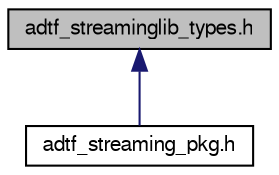 digraph "adtf_streaminglib_types.h"
{
  edge [fontname="FreeSans",fontsize="10",labelfontname="FreeSans",labelfontsize="10"];
  node [fontname="FreeSans",fontsize="10",shape=record];
  Node1 [label="adtf_streaminglib_types.h",height=0.2,width=0.4,color="black", fillcolor="grey75", style="filled", fontcolor="black"];
  Node1 -> Node2 [dir="back",color="midnightblue",fontsize="10",style="solid",fontname="FreeSans"];
  Node2 [label="adtf_streaming_pkg.h",height=0.2,width=0.4,color="black", fillcolor="white", style="filled",URL="$adtf__streaming__pkg_8h.html",tooltip="ADTF Package header. "];
}
